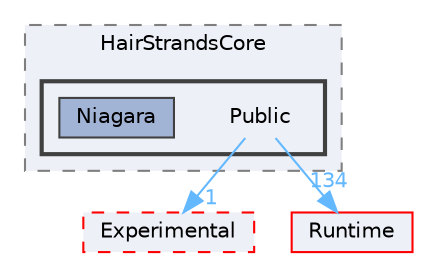 digraph "Public"
{
 // INTERACTIVE_SVG=YES
 // LATEX_PDF_SIZE
  bgcolor="transparent";
  edge [fontname=Helvetica,fontsize=10,labelfontname=Helvetica,labelfontsize=10];
  node [fontname=Helvetica,fontsize=10,shape=box,height=0.2,width=0.4];
  compound=true
  subgraph clusterdir_340cc76ea385eee92cd31854530b938b {
    graph [ bgcolor="#edf0f7", pencolor="grey50", label="HairStrandsCore", fontname=Helvetica,fontsize=10 style="filled,dashed", URL="dir_340cc76ea385eee92cd31854530b938b.html",tooltip=""]
  subgraph clusterdir_90357c21fd1aed4922d36606b57dea30 {
    graph [ bgcolor="#edf0f7", pencolor="grey25", label="", fontname=Helvetica,fontsize=10 style="filled,bold", URL="dir_90357c21fd1aed4922d36606b57dea30.html",tooltip=""]
    dir_90357c21fd1aed4922d36606b57dea30 [shape=plaintext, label="Public"];
  dir_80e6ad57e15b5c613108d91bf12d0dfa [label="Niagara", fillcolor="#a2b4d6", color="grey25", style="filled", URL="dir_80e6ad57e15b5c613108d91bf12d0dfa.html",tooltip=""];
  }
  }
  dir_6e0c5d987c338b0072956bd3eccf79be [label="Experimental", fillcolor="#edf0f7", color="red", style="filled,dashed", URL="dir_6e0c5d987c338b0072956bd3eccf79be.html",tooltip=""];
  dir_7536b172fbd480bfd146a1b1acd6856b [label="Runtime", fillcolor="#edf0f7", color="red", style="filled", URL="dir_7536b172fbd480bfd146a1b1acd6856b.html",tooltip=""];
  dir_90357c21fd1aed4922d36606b57dea30->dir_6e0c5d987c338b0072956bd3eccf79be [headlabel="1", labeldistance=1.5 headhref="dir_000865_000379.html" href="dir_000865_000379.html" color="steelblue1" fontcolor="steelblue1"];
  dir_90357c21fd1aed4922d36606b57dea30->dir_7536b172fbd480bfd146a1b1acd6856b [headlabel="134", labeldistance=1.5 headhref="dir_000865_000984.html" href="dir_000865_000984.html" color="steelblue1" fontcolor="steelblue1"];
}
